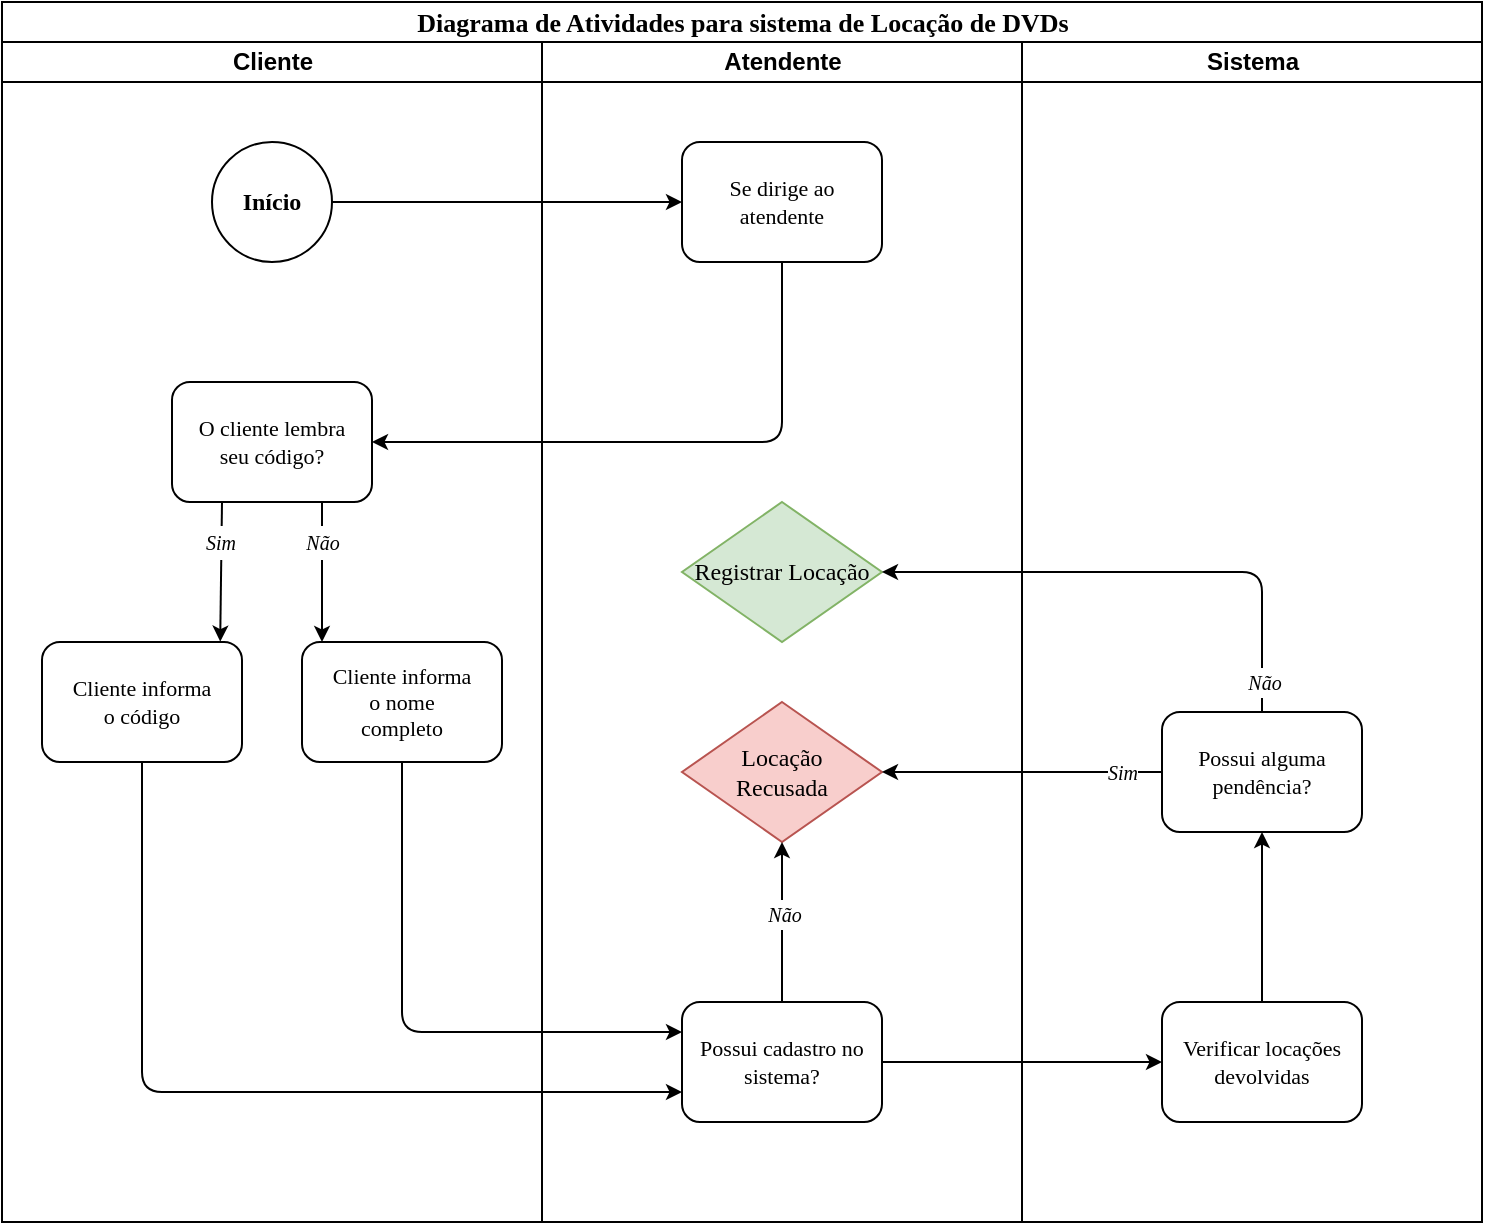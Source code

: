 <mxfile version="17.1.3" type="device"><diagram name="Page-1" id="74e2e168-ea6b-b213-b513-2b3c1d86103e"><mxGraphModel dx="1113" dy="695" grid="1" gridSize="10" guides="1" tooltips="1" connect="1" arrows="1" fold="1" page="1" pageScale="1" pageWidth="1100" pageHeight="850" background="none" math="0" shadow="0"><root><mxCell id="0"/><mxCell id="1" parent="0"/><mxCell id="77e6c97f196da883-1" value="&lt;font style=&quot;font-size: 13px&quot;&gt;Diagrama de Atividades para sistema de Locação de DVDs&lt;/font&gt;" style="swimlane;html=1;childLayout=stackLayout;startSize=20;rounded=0;shadow=0;labelBackgroundColor=none;strokeWidth=1;fontFamily=Verdana;fontSize=8;align=center;" parent="1" vertex="1"><mxGeometry x="180" y="120" width="740" height="610" as="geometry"/></mxCell><mxCell id="77e6c97f196da883-26" style="edgeStyle=orthogonalEdgeStyle;rounded=1;html=1;labelBackgroundColor=none;startArrow=none;startFill=0;startSize=5;endArrow=classic;endFill=1;endSize=5;jettySize=auto;orthogonalLoop=1;strokeWidth=1;fontFamily=Verdana;fontSize=8;exitX=1;exitY=0.5;exitDx=0;exitDy=0;" parent="77e6c97f196da883-1" source="FcWKizKzLuoxTX3e0YQx-1" target="77e6c97f196da883-11" edge="1"><mxGeometry relative="1" as="geometry"><mxPoint x="120" y="100" as="sourcePoint"/><Array as="points"/></mxGeometry></mxCell><mxCell id="77e6c97f196da883-2" value="Cliente" style="swimlane;html=1;startSize=20;" parent="77e6c97f196da883-1" vertex="1"><mxGeometry y="20" width="270" height="590" as="geometry"><mxRectangle y="20" width="30" height="730" as="alternateBounds"/></mxGeometry></mxCell><mxCell id="FcWKizKzLuoxTX3e0YQx-1" value="&lt;b&gt;&lt;font face=&quot;Verdana&quot;&gt;Início&lt;/font&gt;&lt;/b&gt;" style="ellipse;whiteSpace=wrap;html=1;aspect=fixed;" vertex="1" parent="77e6c97f196da883-2"><mxGeometry x="105" y="50" width="60" height="60" as="geometry"/></mxCell><mxCell id="FcWKizKzLuoxTX3e0YQx-2" value="&lt;span style=&quot;font-size: 11px&quot;&gt;O cliente lembra&lt;br&gt;seu código?&lt;/span&gt;" style="rounded=1;whiteSpace=wrap;html=1;shadow=0;labelBackgroundColor=none;strokeWidth=1;fontFamily=Verdana;fontSize=8;align=center;" vertex="1" parent="77e6c97f196da883-2"><mxGeometry x="85" y="170" width="100" height="60" as="geometry"/></mxCell><mxCell id="FcWKizKzLuoxTX3e0YQx-6" value="&lt;font style=&quot;font-size: 11px&quot;&gt;Cliente informa&lt;br&gt;o código&lt;/font&gt;" style="rounded=1;whiteSpace=wrap;html=1;shadow=0;labelBackgroundColor=none;strokeWidth=1;fontFamily=Verdana;fontSize=8;align=center;" vertex="1" parent="77e6c97f196da883-2"><mxGeometry x="20" y="300" width="100" height="60" as="geometry"/></mxCell><mxCell id="FcWKizKzLuoxTX3e0YQx-10" value="&lt;font style=&quot;font-size: 11px&quot;&gt;Cliente informa&lt;br&gt;o nome&lt;br&gt;completo&lt;/font&gt;" style="rounded=1;whiteSpace=wrap;html=1;shadow=0;labelBackgroundColor=none;strokeWidth=1;fontFamily=Verdana;fontSize=8;align=center;" vertex="1" parent="77e6c97f196da883-2"><mxGeometry x="150" y="300" width="100" height="60" as="geometry"/></mxCell><mxCell id="FcWKizKzLuoxTX3e0YQx-4" value="&lt;font style=&quot;font-size: 10px&quot;&gt;&lt;i&gt;Não&lt;/i&gt;&lt;/font&gt;" style="endArrow=classic;html=1;rounded=1;fontFamily=Verdana;fontSize=14;exitX=0.75;exitY=1;exitDx=0;exitDy=0;jumpStyle=none;endSize=5;strokeWidth=1;" edge="1" parent="77e6c97f196da883-2" source="FcWKizKzLuoxTX3e0YQx-2"><mxGeometry x="-0.429" width="50" height="50" relative="1" as="geometry"><mxPoint x="230" y="220" as="sourcePoint"/><mxPoint x="160" y="300" as="targetPoint"/><Array as="points"/><mxPoint as="offset"/></mxGeometry></mxCell><mxCell id="FcWKizKzLuoxTX3e0YQx-11" value="&lt;font style=&quot;font-size: 10px&quot;&gt;&lt;i&gt;Sim&lt;/i&gt;&lt;/font&gt;" style="endArrow=classic;html=1;rounded=1;fontFamily=Verdana;fontSize=14;jumpStyle=none;endSize=5;strokeWidth=1;exitX=0.25;exitY=1;exitDx=0;exitDy=0;entryX=0.891;entryY=-0.003;entryDx=0;entryDy=0;entryPerimeter=0;" edge="1" parent="77e6c97f196da883-2" source="FcWKizKzLuoxTX3e0YQx-2" target="FcWKizKzLuoxTX3e0YQx-6"><mxGeometry x="-0.427" y="-1" width="50" height="50" relative="1" as="geometry"><mxPoint x="170" y="240" as="sourcePoint"/><mxPoint x="170" y="310" as="targetPoint"/><Array as="points"/><mxPoint as="offset"/></mxGeometry></mxCell><mxCell id="77e6c97f196da883-3" value="Atendente" style="swimlane;html=1;startSize=20;" parent="77e6c97f196da883-1" vertex="1"><mxGeometry x="270" y="20" width="240" height="590" as="geometry"/></mxCell><mxCell id="77e6c97f196da883-11" value="&lt;font style=&quot;font-size: 11px&quot;&gt;Se dirige ao&lt;br&gt;atendente&lt;/font&gt;" style="rounded=1;whiteSpace=wrap;html=1;shadow=0;labelBackgroundColor=none;strokeWidth=1;fontFamily=Verdana;fontSize=8;align=center;" parent="77e6c97f196da883-3" vertex="1"><mxGeometry x="70" y="50" width="100" height="60" as="geometry"/></mxCell><mxCell id="FcWKizKzLuoxTX3e0YQx-19" value="&lt;span style=&quot;font-size: 11px&quot;&gt;Possui cadastro no sistema?&lt;/span&gt;" style="rounded=1;whiteSpace=wrap;html=1;shadow=0;labelBackgroundColor=none;strokeWidth=1;fontFamily=Verdana;fontSize=8;align=center;" vertex="1" parent="77e6c97f196da883-3"><mxGeometry x="70" y="480" width="100" height="60" as="geometry"/></mxCell><mxCell id="FcWKizKzLuoxTX3e0YQx-22" value="&lt;font style=&quot;font-size: 12px&quot;&gt;Locação&lt;br&gt;Recusada&lt;/font&gt;" style="rhombus;whiteSpace=wrap;html=1;rounded=0;shadow=0;labelBackgroundColor=none;strokeWidth=1;fontFamily=Verdana;fontSize=8;align=center;fillColor=#f8cecc;strokeColor=#b85450;" vertex="1" parent="77e6c97f196da883-3"><mxGeometry x="70" y="330" width="100" height="70" as="geometry"/></mxCell><mxCell id="FcWKizKzLuoxTX3e0YQx-23" value="" style="endArrow=classic;html=1;rounded=1;fontFamily=Verdana;fontSize=12;endSize=5;strokeWidth=1;jumpStyle=none;entryX=0.5;entryY=1;entryDx=0;entryDy=0;exitX=0.5;exitY=0;exitDx=0;exitDy=0;" edge="1" parent="77e6c97f196da883-3" source="FcWKizKzLuoxTX3e0YQx-19" target="FcWKizKzLuoxTX3e0YQx-22"><mxGeometry width="50" height="50" relative="1" as="geometry"><mxPoint x="60" y="420" as="sourcePoint"/><mxPoint x="110" y="370" as="targetPoint"/></mxGeometry></mxCell><mxCell id="FcWKizKzLuoxTX3e0YQx-24" value="&lt;font style=&quot;font-size: 10px&quot;&gt;&lt;i&gt;Não&lt;/i&gt;&lt;/font&gt;" style="edgeLabel;html=1;align=center;verticalAlign=middle;resizable=0;points=[];fontSize=12;fontFamily=Verdana;" vertex="1" connectable="0" parent="FcWKizKzLuoxTX3e0YQx-23"><mxGeometry x="0.117" y="-1" relative="1" as="geometry"><mxPoint as="offset"/></mxGeometry></mxCell><mxCell id="FcWKizKzLuoxTX3e0YQx-36" value="&lt;span style=&quot;font-size: 12px&quot;&gt;Registrar Locação&lt;/span&gt;" style="rhombus;whiteSpace=wrap;html=1;rounded=0;shadow=0;labelBackgroundColor=none;strokeWidth=1;fontFamily=Verdana;fontSize=8;align=center;fillColor=#d5e8d4;strokeColor=#82b366;" vertex="1" parent="77e6c97f196da883-3"><mxGeometry x="70" y="230" width="100" height="70" as="geometry"/></mxCell><mxCell id="77e6c97f196da883-4" value="Sistema" style="swimlane;html=1;startSize=20;" parent="77e6c97f196da883-1" vertex="1"><mxGeometry x="510" y="20" width="230" height="590" as="geometry"/></mxCell><mxCell id="FcWKizKzLuoxTX3e0YQx-25" value="&lt;span style=&quot;font-size: 11px&quot;&gt;Verificar locações&lt;br&gt;devolvidas&lt;br&gt;&lt;/span&gt;" style="rounded=1;whiteSpace=wrap;html=1;shadow=0;labelBackgroundColor=none;strokeWidth=1;fontFamily=Verdana;fontSize=8;align=center;" vertex="1" parent="77e6c97f196da883-4"><mxGeometry x="70" y="480" width="100" height="60" as="geometry"/></mxCell><mxCell id="FcWKizKzLuoxTX3e0YQx-26" value="&lt;span style=&quot;font-size: 11px&quot;&gt;Possui alguma&lt;br&gt;pendência?&lt;br&gt;&lt;/span&gt;" style="rounded=1;whiteSpace=wrap;html=1;shadow=0;labelBackgroundColor=none;strokeWidth=1;fontFamily=Verdana;fontSize=8;align=center;" vertex="1" parent="77e6c97f196da883-4"><mxGeometry x="70" y="335" width="100" height="60" as="geometry"/></mxCell><mxCell id="FcWKizKzLuoxTX3e0YQx-39" value="" style="endArrow=classic;html=1;rounded=1;fontFamily=Verdana;fontSize=10;endSize=5;strokeWidth=1;jumpStyle=none;exitX=0.5;exitY=0;exitDx=0;exitDy=0;entryX=0.5;entryY=1;entryDx=0;entryDy=0;" edge="1" parent="77e6c97f196da883-4" source="FcWKizKzLuoxTX3e0YQx-25" target="FcWKizKzLuoxTX3e0YQx-26"><mxGeometry width="50" height="50" relative="1" as="geometry"><mxPoint x="-60" y="520" as="sourcePoint"/><mxPoint x="80" y="520" as="targetPoint"/><Array as="points"/></mxGeometry></mxCell><mxCell id="77e6c97f196da883-27" style="edgeStyle=orthogonalEdgeStyle;rounded=1;html=1;labelBackgroundColor=none;startArrow=none;startFill=0;startSize=5;endArrow=classic;endFill=1;endSize=5;jettySize=auto;orthogonalLoop=1;strokeWidth=1;fontFamily=Verdana;fontSize=8;entryX=1;entryY=0.5;entryDx=0;entryDy=0;" parent="77e6c97f196da883-1" source="77e6c97f196da883-11" target="FcWKizKzLuoxTX3e0YQx-2" edge="1"><mxGeometry relative="1" as="geometry"><Array as="points"><mxPoint x="390" y="220"/></Array><mxPoint x="240" y="190" as="targetPoint"/></mxGeometry></mxCell><mxCell id="FcWKizKzLuoxTX3e0YQx-20" style="edgeStyle=orthogonalEdgeStyle;rounded=1;html=1;labelBackgroundColor=none;startArrow=none;startFill=0;startSize=5;endArrow=classic;endFill=1;endSize=5;jettySize=auto;orthogonalLoop=1;strokeWidth=1;fontFamily=Verdana;fontSize=8;exitX=0.5;exitY=1;exitDx=0;exitDy=0;entryX=0;entryY=0.25;entryDx=0;entryDy=0;" edge="1" parent="77e6c97f196da883-1" source="FcWKizKzLuoxTX3e0YQx-10" target="FcWKizKzLuoxTX3e0YQx-19"><mxGeometry relative="1" as="geometry"><Array as="points"><mxPoint x="200" y="515"/></Array><mxPoint x="195" y="370" as="sourcePoint"/><mxPoint x="330" y="510" as="targetPoint"/></mxGeometry></mxCell><mxCell id="FcWKizKzLuoxTX3e0YQx-21" style="edgeStyle=orthogonalEdgeStyle;rounded=1;html=1;labelBackgroundColor=none;startArrow=none;startFill=0;startSize=5;endArrow=classic;endFill=1;endSize=5;jettySize=auto;orthogonalLoop=1;strokeWidth=1;fontFamily=Verdana;fontSize=8;exitX=0.5;exitY=1;exitDx=0;exitDy=0;entryX=0;entryY=0.75;entryDx=0;entryDy=0;" edge="1" parent="77e6c97f196da883-1" source="FcWKizKzLuoxTX3e0YQx-6" target="FcWKizKzLuoxTX3e0YQx-19"><mxGeometry relative="1" as="geometry"><Array as="points"><mxPoint x="70" y="545"/></Array><mxPoint x="200" y="400" as="sourcePoint"/><mxPoint x="340" y="545" as="targetPoint"/></mxGeometry></mxCell><mxCell id="FcWKizKzLuoxTX3e0YQx-27" value="" style="endArrow=classic;html=1;rounded=1;fontFamily=Verdana;fontSize=12;endSize=5;strokeWidth=1;jumpStyle=none;entryX=1;entryY=0.5;entryDx=0;entryDy=0;exitX=0;exitY=0.5;exitDx=0;exitDy=0;" edge="1" parent="77e6c97f196da883-1" source="FcWKizKzLuoxTX3e0YQx-26" target="FcWKizKzLuoxTX3e0YQx-22"><mxGeometry width="50" height="50" relative="1" as="geometry"><mxPoint x="590" y="385" as="sourcePoint"/><mxPoint x="400" y="350" as="targetPoint"/></mxGeometry></mxCell><mxCell id="FcWKizKzLuoxTX3e0YQx-28" value="&lt;font style=&quot;font-size: 10px&quot;&gt;&lt;i&gt;Sim&lt;/i&gt;&lt;/font&gt;" style="edgeLabel;html=1;align=center;verticalAlign=middle;resizable=0;points=[];fontSize=12;fontFamily=Verdana;" vertex="1" connectable="0" parent="FcWKizKzLuoxTX3e0YQx-27"><mxGeometry x="0.117" y="-1" relative="1" as="geometry"><mxPoint x="58" y="1" as="offset"/></mxGeometry></mxCell><mxCell id="FcWKizKzLuoxTX3e0YQx-29" value="" style="endArrow=classic;html=1;rounded=1;fontFamily=Verdana;fontSize=10;endSize=5;strokeWidth=1;jumpStyle=none;exitX=1;exitY=0.5;exitDx=0;exitDy=0;entryX=0;entryY=0.5;entryDx=0;entryDy=0;" edge="1" parent="77e6c97f196da883-1" source="FcWKizKzLuoxTX3e0YQx-19" target="FcWKizKzLuoxTX3e0YQx-25"><mxGeometry width="50" height="50" relative="1" as="geometry"><mxPoint x="520" y="340" as="sourcePoint"/><mxPoint x="570" y="290" as="targetPoint"/><Array as="points"><mxPoint x="470" y="530"/></Array></mxGeometry></mxCell><mxCell id="FcWKizKzLuoxTX3e0YQx-37" value="" style="endArrow=classic;html=1;rounded=1;fontFamily=Verdana;fontSize=12;endSize=5;strokeWidth=1;jumpStyle=none;entryX=1;entryY=0.5;entryDx=0;entryDy=0;exitX=0.5;exitY=0;exitDx=0;exitDy=0;" edge="1" parent="77e6c97f196da883-1" source="FcWKizKzLuoxTX3e0YQx-26" target="FcWKizKzLuoxTX3e0YQx-36"><mxGeometry width="50" height="50" relative="1" as="geometry"><mxPoint x="590" y="290" as="sourcePoint"/><mxPoint x="450" y="290" as="targetPoint"/><Array as="points"><mxPoint x="630" y="285"/></Array></mxGeometry></mxCell><mxCell id="FcWKizKzLuoxTX3e0YQx-38" value="&lt;font style=&quot;font-size: 10px&quot;&gt;&lt;i&gt;Não&lt;/i&gt;&lt;/font&gt;" style="edgeLabel;html=1;align=center;verticalAlign=middle;resizable=0;points=[];fontSize=12;fontFamily=Verdana;" vertex="1" connectable="0" parent="FcWKizKzLuoxTX3e0YQx-37"><mxGeometry x="0.117" y="-1" relative="1" as="geometry"><mxPoint x="76" y="56" as="offset"/></mxGeometry></mxCell></root></mxGraphModel></diagram></mxfile>